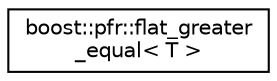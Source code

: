 digraph "Graphical Class Hierarchy"
{
  edge [fontname="Helvetica",fontsize="10",labelfontname="Helvetica",labelfontsize="10"];
  node [fontname="Helvetica",fontsize="10",shape=record];
  rankdir="LR";
  Node0 [label="boost::pfr::flat_greater\l_equal\< T \>",height=0.2,width=0.4,color="black", fillcolor="white", style="filled",URL="$structboost_1_1pfr_1_1flat__greater__equal.html",tooltip="std::greater_equal like flattening comparator "];
}
